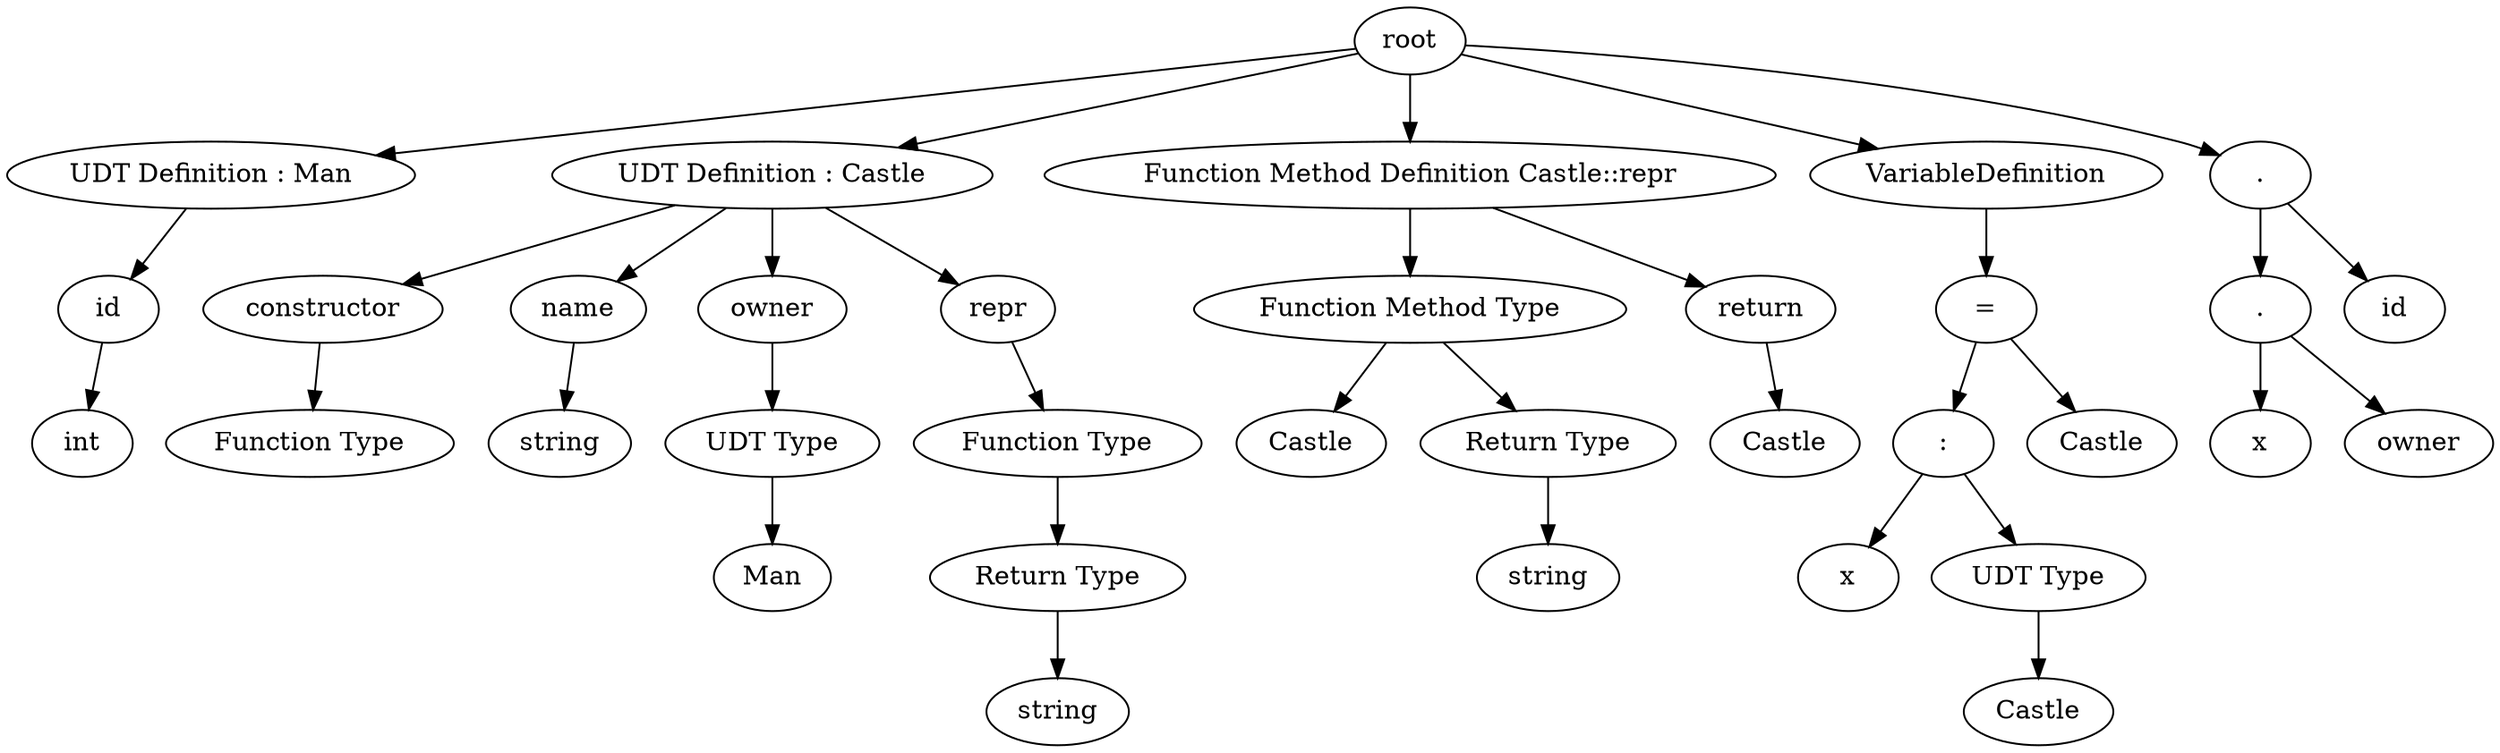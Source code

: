 digraph G { 
 "0"   [label="root"]; 
 "1"   [label="UDT Definition : Man"]; 
 "0" -> "1"; 
 "2"   [label="id"]; 
 "1" -> "2"; 
 "3"   [label="int"]; 
 "2" -> "3"; 
 "4"   [label="UDT Definition : Castle"]; 
 "0" -> "4"; 
 "5"   [label="constructor"]; 
 "4" -> "5"; 
 "6"   [label="Function Type"]; 
 "5" -> "6"; 
 "7"   [label="name"]; 
 "4" -> "7"; 
 "8"   [label="string"]; 
 "7" -> "8"; 
 "9"   [label="owner"]; 
 "4" -> "9"; 
 "10"   [label="UDT Type"]; 
 "9" -> "10"; 
 "11"   [label="Man"]; 
 "10" -> "11"; 
 "12"   [label="repr"]; 
 "4" -> "12"; 
 "13"   [label="Function Type"]; 
 "12" -> "13"; 
 "14"   [label="Return Type"]; 
 "13" -> "14"; 
 "15"   [label="string"]; 
 "14" -> "15"; 
 "16"   [label="Function Method Definition Castle::repr"]; 
 "0" -> "16"; 
 "17"   [label="Function Method Type"]; 
 "16" -> "17"; 
 "18"   [label="Castle"]; 
 "17" -> "18"; 
 "19"   [label="Return Type"]; 
 "17" -> "19"; 
 "20"   [label="string"]; 
 "19" -> "20"; 
 "21"   [label="return"]; 
 "16" -> "21"; 
 "22"   [label="Castle"]; 
 "21" -> "22"; 
 "23"   [label="VariableDefinition"]; 
 "0" -> "23"; 
 "24"   [label="="]; 
 "23" -> "24"; 
 "25"   [label=":"]; 
 "24" -> "25"; 
 "26"   [label="x"]; 
 "25" -> "26"; 
 "27"   [label="UDT Type"]; 
 "25" -> "27"; 
 "28"   [label="Castle"]; 
 "27" -> "28"; 
 "29"   [label="Castle"]; 
 "24" -> "29"; 
 "30"   [label="."]; 
 "0" -> "30"; 
 "31"   [label="."]; 
 "30" -> "31"; 
 "32"   [label="x"]; 
 "31" -> "32"; 
 "33"   [label="owner"]; 
 "31" -> "33"; 
 "34"   [label="id"]; 
 "30" -> "34"; 
 }
